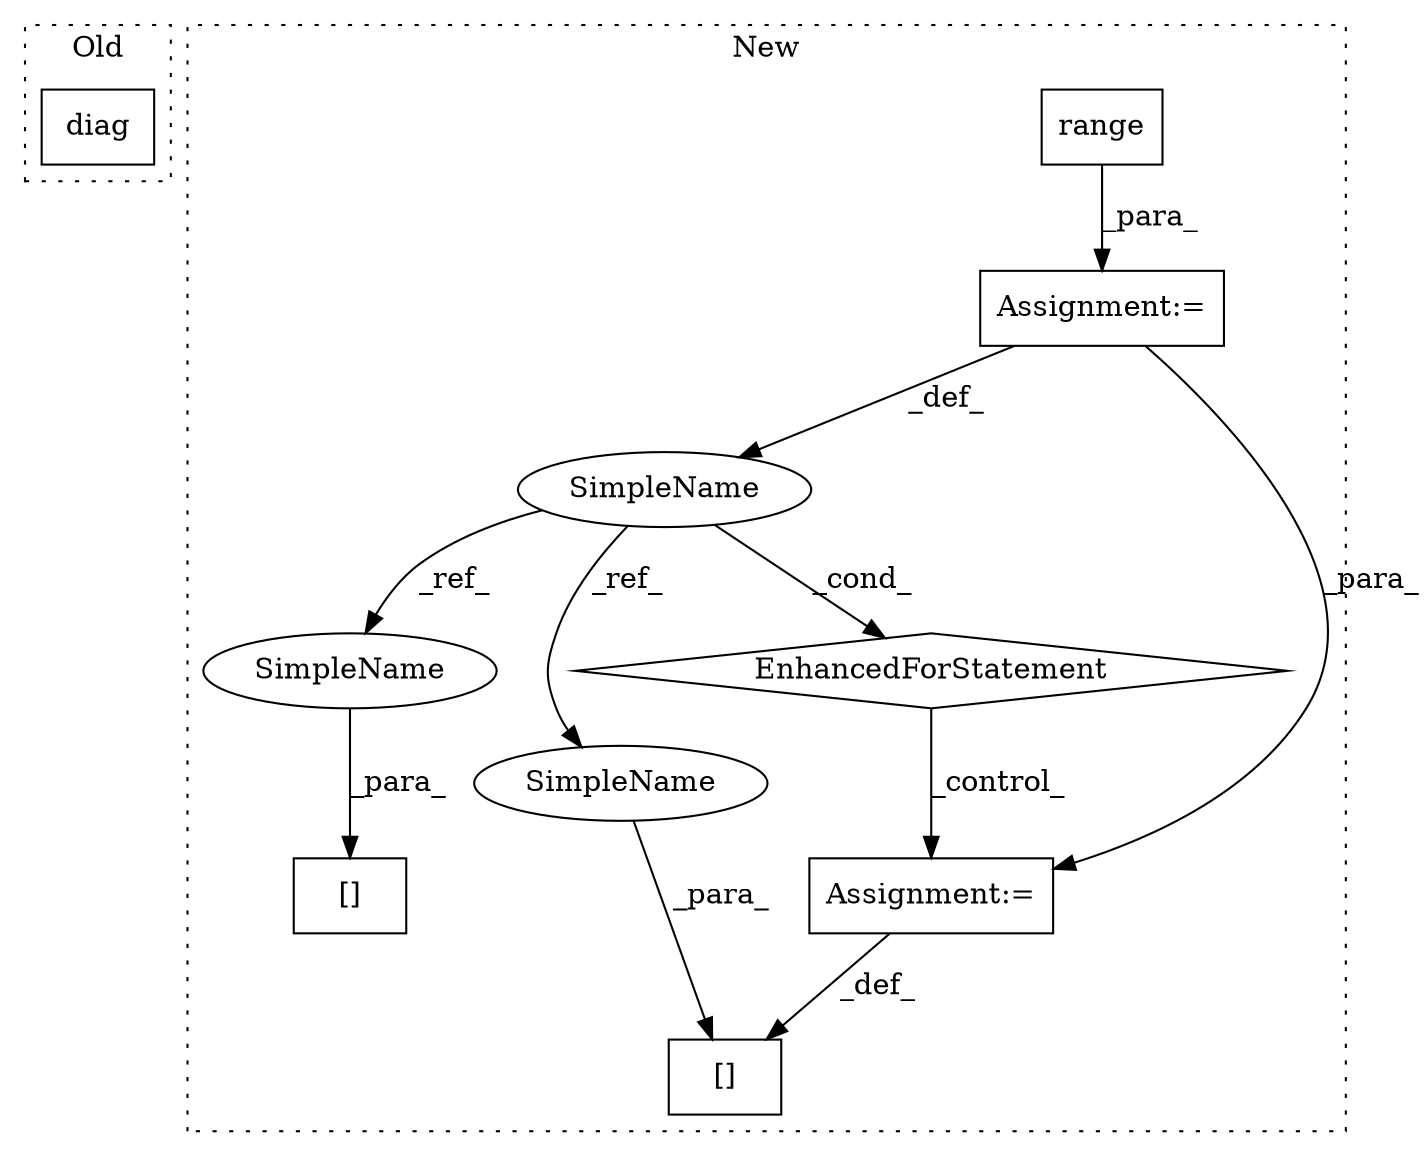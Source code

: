 digraph G {
subgraph cluster0 {
1 [label="diag" a="32" s="1335,1362" l="5,1" shape="box"];
label = "Old";
style="dotted";
}
subgraph cluster1 {
2 [label="range" a="32" s="2665,2681" l="6,1" shape="box"];
3 [label="Assignment:=" a="7" s="2604,2682" l="53,2" shape="box"];
4 [label="[]" a="2" s="2725,2738" l="12,1" shape="box"];
5 [label="EnhancedForStatement" a="70" s="2604,2682" l="53,2" shape="diamond"];
6 [label="[]" a="2" s="2692,2702" l="9,1" shape="box"];
7 [label="SimpleName" a="42" s="2661" l="1" shape="ellipse"];
8 [label="Assignment:=" a="7" s="2703" l="1" shape="box"];
9 [label="SimpleName" a="42" s="2737" l="1" shape="ellipse"];
10 [label="SimpleName" a="42" s="2701" l="1" shape="ellipse"];
label = "New";
style="dotted";
}
2 -> 3 [label="_para_"];
3 -> 8 [label="_para_"];
3 -> 7 [label="_def_"];
5 -> 8 [label="_control_"];
7 -> 10 [label="_ref_"];
7 -> 9 [label="_ref_"];
7 -> 5 [label="_cond_"];
8 -> 6 [label="_def_"];
9 -> 4 [label="_para_"];
10 -> 6 [label="_para_"];
}